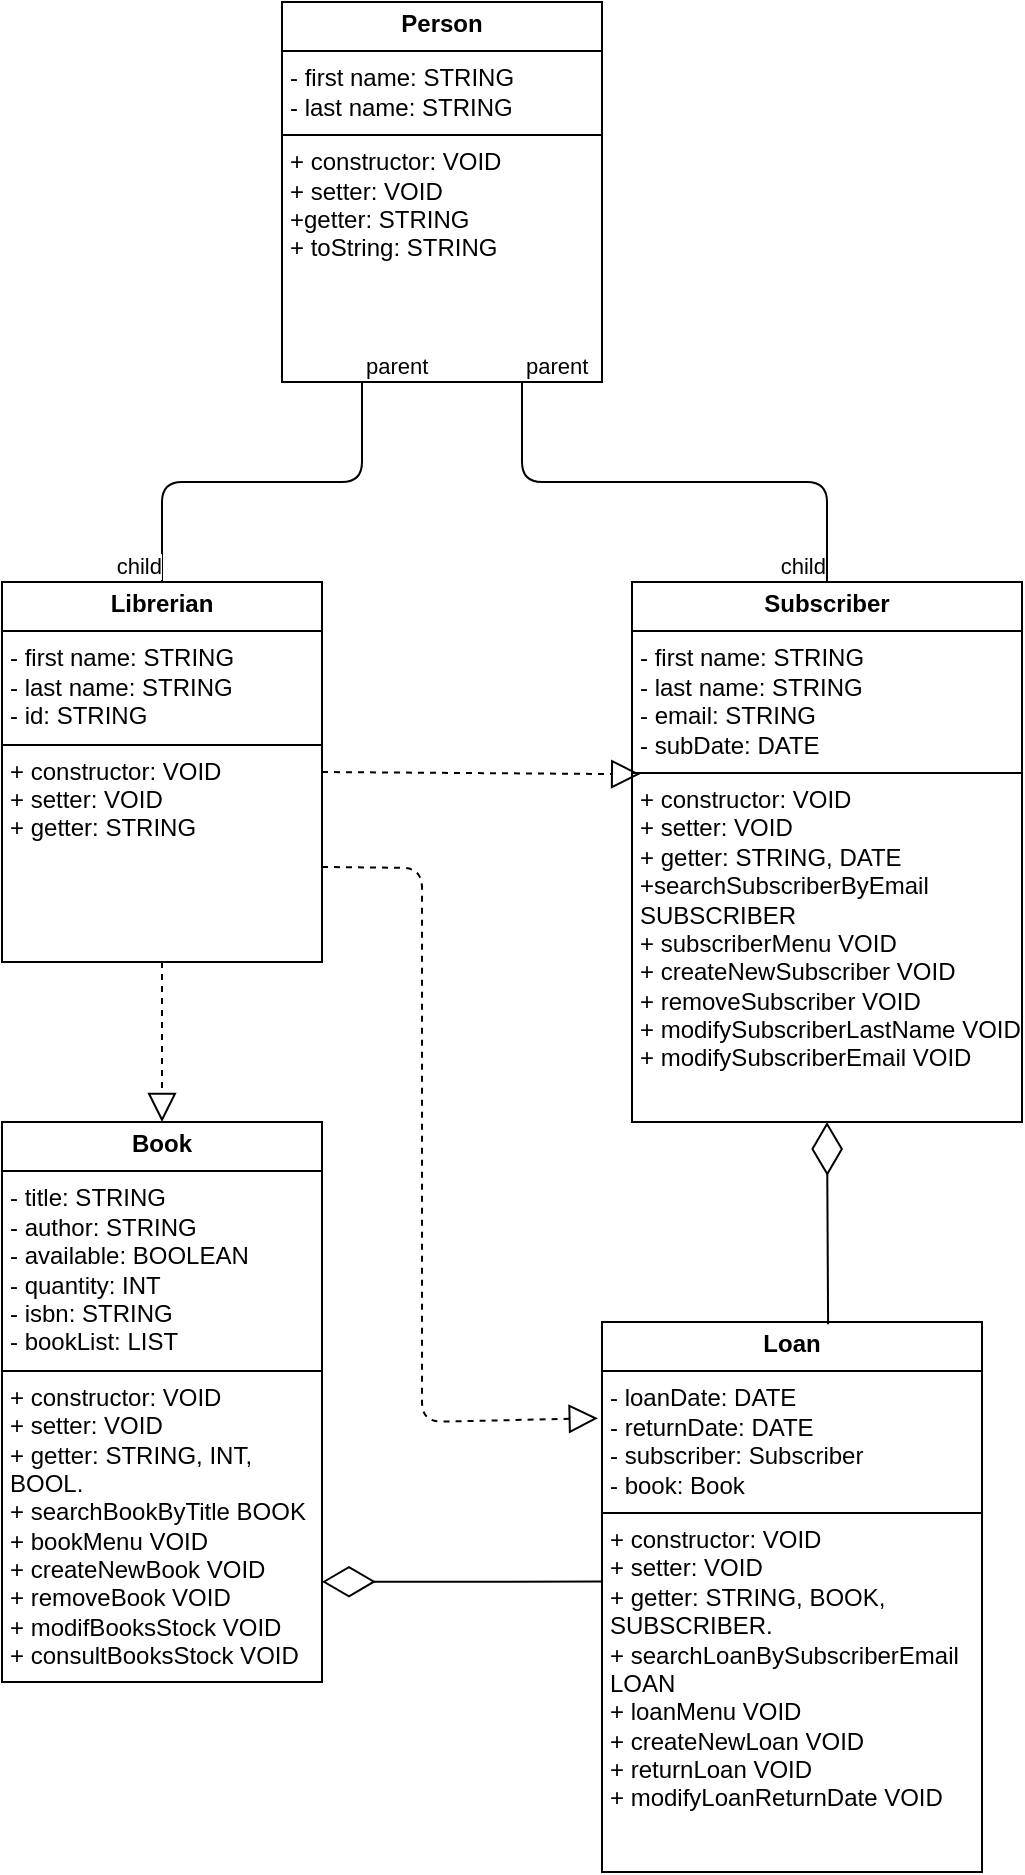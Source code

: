 <mxfile>
    <diagram id="WXMb2POuPWjnXV8VsOdP" name="Page-1">
        <mxGraphModel dx="1326" dy="779" grid="1" gridSize="10" guides="1" tooltips="1" connect="1" arrows="1" fold="1" page="1" pageScale="1" pageWidth="850" pageHeight="1100" math="0" shadow="0">
            <root>
                <mxCell id="0"/>
                <mxCell id="1" parent="0"/>
                <mxCell id="2" value="&lt;p style=&quot;margin:0px;margin-top:4px;text-align:center;&quot;&gt;&lt;b&gt;Person&lt;/b&gt;&lt;/p&gt;&lt;hr size=&quot;1&quot; style=&quot;border-style:solid;&quot;&gt;&lt;p style=&quot;margin:0px;margin-left:4px;&quot;&gt;&lt;span style=&quot;background-color: transparent;&quot;&gt;-&amp;nbsp;&lt;/span&gt;&lt;span style=&quot;color: rgb(0, 0, 0); background-color: transparent;&quot;&gt;first name: STRING&lt;/span&gt;&lt;/p&gt;&lt;p style=&quot;margin:0px;margin-left:4px;&quot;&gt;&lt;span style=&quot;color: rgb(0, 0, 0); background-color: transparent;&quot;&gt;- last name: STRING&lt;/span&gt;&lt;/p&gt;&lt;hr size=&quot;1&quot; style=&quot;border-style:solid;&quot;&gt;&lt;p style=&quot;margin:0px;margin-left:4px;&quot;&gt;+ constructor: VOID&lt;/p&gt;&lt;p style=&quot;margin:0px;margin-left:4px;&quot;&gt;+ setter: VOID&lt;/p&gt;&lt;p style=&quot;margin:0px;margin-left:4px;&quot;&gt;+getter: STRING&lt;/p&gt;&lt;p style=&quot;margin:0px;margin-left:4px;&quot;&gt;+ toString: STRING&lt;/p&gt;" style="verticalAlign=top;align=left;overflow=fill;html=1;whiteSpace=wrap;" parent="1" vertex="1">
                    <mxGeometry x="250" y="70" width="160" height="190" as="geometry"/>
                </mxCell>
                <mxCell id="3" value="&lt;p style=&quot;margin:0px;margin-top:4px;text-align:center;&quot;&gt;&lt;b&gt;Librerian&lt;/b&gt;&lt;/p&gt;&lt;hr size=&quot;1&quot; style=&quot;border-style:solid;&quot;&gt;&lt;p style=&quot;margin:0px;margin-left:4px;&quot;&gt;&lt;span style=&quot;background-color: transparent;&quot;&gt;-&amp;nbsp;&lt;/span&gt;&lt;span style=&quot;color: rgb(0, 0, 0); background-color: transparent;&quot;&gt;first name: STRING&lt;/span&gt;&lt;/p&gt;&lt;p style=&quot;margin:0px;margin-left:4px;&quot;&gt;&lt;span style=&quot;color: rgb(0, 0, 0); background-color: transparent;&quot;&gt;- last name: STRING&lt;/span&gt;&lt;/p&gt;&lt;p style=&quot;margin:0px;margin-left:4px;&quot;&gt;&lt;span style=&quot;color: rgb(0, 0, 0); background-color: transparent;&quot;&gt;- id: STRING&lt;/span&gt;&lt;/p&gt;&lt;hr size=&quot;1&quot; style=&quot;border-style:solid;&quot;&gt;&lt;p style=&quot;margin:0px;margin-left:4px;&quot;&gt;+ constructor: VOID&lt;/p&gt;&lt;p style=&quot;margin:0px;margin-left:4px;&quot;&gt;+ setter: VOID&lt;/p&gt;&lt;p style=&quot;margin:0px;margin-left:4px;&quot;&gt;+ getter: STRING&lt;/p&gt;" style="verticalAlign=top;align=left;overflow=fill;html=1;whiteSpace=wrap;" parent="1" vertex="1">
                    <mxGeometry x="110" y="360" width="160" height="190" as="geometry"/>
                </mxCell>
                <mxCell id="4" value="&lt;p style=&quot;margin:0px;margin-top:4px;text-align:center;&quot;&gt;&lt;b&gt;Subscriber&lt;/b&gt;&lt;/p&gt;&lt;hr size=&quot;1&quot; style=&quot;border-style:solid;&quot;&gt;&lt;p style=&quot;margin:0px;margin-left:4px;&quot;&gt;&lt;span style=&quot;background-color: transparent;&quot;&gt;-&amp;nbsp;&lt;/span&gt;&lt;span style=&quot;color: rgb(0, 0, 0); background-color: transparent;&quot;&gt;first name: STRING&lt;/span&gt;&lt;/p&gt;&lt;p style=&quot;margin:0px;margin-left:4px;&quot;&gt;&lt;span style=&quot;color: rgb(0, 0, 0); background-color: transparent;&quot;&gt;- last name: STRING&lt;/span&gt;&lt;/p&gt;&lt;p style=&quot;margin:0px;margin-left:4px;&quot;&gt;&lt;span style=&quot;color: rgb(0, 0, 0); background-color: transparent;&quot;&gt;- email: STRING&lt;/span&gt;&lt;/p&gt;&lt;p style=&quot;margin:0px;margin-left:4px;&quot;&gt;&lt;span style=&quot;color: rgb(0, 0, 0); background-color: transparent;&quot;&gt;- subDate: DATE&lt;/span&gt;&lt;/p&gt;&lt;hr size=&quot;1&quot; style=&quot;border-style:solid;&quot;&gt;&lt;p style=&quot;margin:0px;margin-left:4px;&quot;&gt;+ constructor: VOID&lt;/p&gt;&lt;p style=&quot;margin:0px;margin-left:4px;&quot;&gt;+ setter: VOID&lt;/p&gt;&lt;p style=&quot;margin:0px;margin-left:4px;&quot;&gt;+ getter: STRING, DATE&lt;/p&gt;&lt;p style=&quot;margin:0px;margin-left:4px;&quot;&gt;+searchSubscriberByEmail SUBSCRIBER&lt;/p&gt;&lt;p style=&quot;margin:0px;margin-left:4px;&quot;&gt;+ subscriberMenu VOID&lt;/p&gt;&lt;p style=&quot;margin:0px;margin-left:4px;&quot;&gt;+ createNewSubscriber VOID&lt;/p&gt;&lt;p style=&quot;margin:0px;margin-left:4px;&quot;&gt;+ removeSubscriber VOID&lt;/p&gt;&lt;p style=&quot;margin:0px;margin-left:4px;&quot;&gt;+ modifySubscriberLastName VOID&lt;/p&gt;&lt;p style=&quot;margin:0px;margin-left:4px;&quot;&gt;+ modifySubscriberEmail VOID&lt;/p&gt;" style="verticalAlign=top;align=left;overflow=fill;html=1;whiteSpace=wrap;" parent="1" vertex="1">
                    <mxGeometry x="425" y="360" width="195" height="270" as="geometry"/>
                </mxCell>
                <mxCell id="8" value="" style="endArrow=none;html=1;edgeStyle=orthogonalEdgeStyle;exitX=0.25;exitY=1;exitDx=0;exitDy=0;entryX=0.5;entryY=0;entryDx=0;entryDy=0;" parent="1" source="2" target="3" edge="1">
                    <mxGeometry relative="1" as="geometry">
                        <mxPoint x="50" y="260" as="sourcePoint"/>
                        <mxPoint x="130" y="280" as="targetPoint"/>
                    </mxGeometry>
                </mxCell>
                <mxCell id="9" value="parent" style="edgeLabel;resizable=0;html=1;align=left;verticalAlign=bottom;" parent="8" connectable="0" vertex="1">
                    <mxGeometry x="-1" relative="1" as="geometry"/>
                </mxCell>
                <mxCell id="10" value="child" style="edgeLabel;resizable=0;html=1;align=right;verticalAlign=bottom;" parent="8" connectable="0" vertex="1">
                    <mxGeometry x="1" relative="1" as="geometry"/>
                </mxCell>
                <mxCell id="14" value="" style="endArrow=none;html=1;edgeStyle=orthogonalEdgeStyle;exitX=0.75;exitY=1;exitDx=0;exitDy=0;entryX=0.5;entryY=0;entryDx=0;entryDy=0;" parent="1" source="2" target="4" edge="1">
                    <mxGeometry relative="1" as="geometry">
                        <mxPoint x="200" y="160" as="sourcePoint"/>
                        <mxPoint x="360" y="160" as="targetPoint"/>
                    </mxGeometry>
                </mxCell>
                <mxCell id="15" value="parent" style="edgeLabel;resizable=0;html=1;align=left;verticalAlign=bottom;" parent="14" connectable="0" vertex="1">
                    <mxGeometry x="-1" relative="1" as="geometry"/>
                </mxCell>
                <mxCell id="16" value="child" style="edgeLabel;resizable=0;html=1;align=right;verticalAlign=bottom;" parent="14" connectable="0" vertex="1">
                    <mxGeometry x="1" relative="1" as="geometry"/>
                </mxCell>
                <mxCell id="17" value="&lt;p style=&quot;margin:0px;margin-top:4px;text-align:center;&quot;&gt;&lt;b&gt;Book&lt;/b&gt;&lt;/p&gt;&lt;hr size=&quot;1&quot; style=&quot;border-style:solid;&quot;&gt;&lt;p style=&quot;margin:0px;margin-left:4px;&quot;&gt;&lt;span style=&quot;background-color: transparent;&quot;&gt;- title&lt;/span&gt;&lt;span style=&quot;color: rgb(0, 0, 0); background-color: transparent;&quot;&gt;: STRING&lt;/span&gt;&lt;/p&gt;&lt;p style=&quot;margin:0px;margin-left:4px;&quot;&gt;&lt;span style=&quot;color: rgb(0, 0, 0); background-color: transparent;&quot;&gt;- author: STRING&lt;/span&gt;&lt;/p&gt;&lt;p style=&quot;margin:0px;margin-left:4px;&quot;&gt;&lt;span style=&quot;color: rgb(0, 0, 0); background-color: transparent;&quot;&gt;- available: BOOLEAN&lt;/span&gt;&lt;/p&gt;&lt;p style=&quot;margin:0px;margin-left:4px;&quot;&gt;&lt;span style=&quot;color: rgb(0, 0, 0); background-color: transparent;&quot;&gt;- quantity: INT&lt;/span&gt;&lt;/p&gt;&lt;p style=&quot;margin:0px;margin-left:4px;&quot;&gt;&lt;span style=&quot;color: rgb(0, 0, 0); background-color: transparent;&quot;&gt;- isbn: STRING&lt;/span&gt;&lt;/p&gt;&lt;p style=&quot;margin:0px;margin-left:4px;&quot;&gt;&lt;span style=&quot;color: rgb(0, 0, 0); background-color: transparent;&quot;&gt;- bookList: LIST&lt;/span&gt;&lt;/p&gt;&lt;hr size=&quot;1&quot; style=&quot;border-style:solid;&quot;&gt;&lt;p style=&quot;margin:0px;margin-left:4px;&quot;&gt;+ constructor: VOID&lt;/p&gt;&lt;p style=&quot;margin:0px;margin-left:4px;&quot;&gt;+ setter: VOID&lt;/p&gt;&lt;p style=&quot;margin:0px;margin-left:4px;&quot;&gt;+ getter: STRING, INT, BOOL.&lt;/p&gt;&lt;p style=&quot;margin:0px;margin-left:4px;&quot;&gt;+ searchBookByTitle BOOK&lt;/p&gt;&lt;p style=&quot;margin:0px;margin-left:4px;&quot;&gt;+ bookMenu VOID&lt;/p&gt;&lt;p style=&quot;margin:0px;margin-left:4px;&quot;&gt;+ createNewBook VOID&lt;/p&gt;&lt;p style=&quot;margin:0px;margin-left:4px;&quot;&gt;+ removeBook VOID&lt;/p&gt;&lt;p style=&quot;margin:0px;margin-left:4px;&quot;&gt;+ modifBooksStock VOID&lt;/p&gt;&lt;p style=&quot;margin:0px;margin-left:4px;&quot;&gt;+ consultBooksStock VOID&lt;/p&gt;&lt;p style=&quot;margin:0px;margin-left:4px;&quot;&gt;&lt;br&gt;&lt;/p&gt;" style="verticalAlign=top;align=left;overflow=fill;html=1;whiteSpace=wrap;" parent="1" vertex="1">
                    <mxGeometry x="110" y="630" width="160" height="280" as="geometry"/>
                </mxCell>
                <mxCell id="18" value="&lt;p style=&quot;margin:0px;margin-top:4px;text-align:center;&quot;&gt;&lt;b&gt;Loan&lt;/b&gt;&lt;/p&gt;&lt;hr size=&quot;1&quot; style=&quot;border-style:solid;&quot;&gt;&lt;p style=&quot;margin:0px;margin-left:4px;&quot;&gt;- loanDate: DATE&lt;/p&gt;&lt;p style=&quot;margin:0px;margin-left:4px;&quot;&gt;- returnDate: DATE&lt;/p&gt;&lt;p style=&quot;margin:0px;margin-left:4px;&quot;&gt;- subscriber: Subscriber&lt;/p&gt;&lt;p style=&quot;margin:0px;margin-left:4px;&quot;&gt;- book: Book&lt;/p&gt;&lt;hr size=&quot;1&quot; style=&quot;border-style:solid;&quot;&gt;&lt;p style=&quot;margin:0px;margin-left:4px;&quot;&gt;+ constructor: VOID&lt;/p&gt;&lt;p style=&quot;margin:0px;margin-left:4px;&quot;&gt;+ setter: VOID&lt;/p&gt;&lt;p style=&quot;margin:0px;margin-left:4px;&quot;&gt;+ getter: STRING, BOOK, SUBSCRIBER.&lt;/p&gt;&lt;p style=&quot;margin:0px;margin-left:4px;&quot;&gt;+ searchLoanBySubscriberEmail LOAN&lt;/p&gt;&lt;p style=&quot;margin:0px;margin-left:4px;&quot;&gt;+ loanMenu VOID&lt;/p&gt;&lt;p style=&quot;margin:0px;margin-left:4px;&quot;&gt;+ createNewLoan VOID&lt;/p&gt;&lt;p style=&quot;margin:0px;margin-left:4px;&quot;&gt;+ returnLoan VOID&lt;/p&gt;&lt;p style=&quot;margin:0px;margin-left:4px;&quot;&gt;+ modifyLoanReturnDate VOID&lt;/p&gt;&lt;p style=&quot;margin:0px;margin-left:4px;&quot;&gt;&lt;br&gt;&lt;/p&gt;" style="verticalAlign=top;align=left;overflow=fill;html=1;whiteSpace=wrap;" parent="1" vertex="1">
                    <mxGeometry x="410" y="730" width="190" height="275" as="geometry"/>
                </mxCell>
                <mxCell id="21" value="" style="endArrow=diamondThin;endFill=0;endSize=24;html=1;entryX=1;entryY=0.821;entryDx=0;entryDy=0;entryPerimeter=0;exitX=0;exitY=0.472;exitDx=0;exitDy=0;exitPerimeter=0;" parent="1" source="18" target="17" edge="1">
                    <mxGeometry width="160" relative="1" as="geometry">
                        <mxPoint x="270" y="719.66" as="sourcePoint"/>
                        <mxPoint x="430" y="719.66" as="targetPoint"/>
                        <Array as="points"/>
                    </mxGeometry>
                </mxCell>
                <mxCell id="22" value="" style="endArrow=diamondThin;endFill=0;endSize=24;html=1;entryX=0.5;entryY=1;entryDx=0;entryDy=0;exitX=0.595;exitY=0.004;exitDx=0;exitDy=0;exitPerimeter=0;" parent="1" source="18" target="4" edge="1">
                    <mxGeometry width="160" relative="1" as="geometry">
                        <mxPoint x="360" y="580" as="sourcePoint"/>
                        <mxPoint x="520" y="580" as="targetPoint"/>
                    </mxGeometry>
                </mxCell>
                <mxCell id="23" value="" style="endArrow=block;dashed=1;endFill=0;endSize=12;html=1;exitX=1;exitY=0.5;exitDx=0;exitDy=0;entryX=0.021;entryY=0.356;entryDx=0;entryDy=0;entryPerimeter=0;" parent="1" source="3" target="4" edge="1">
                    <mxGeometry width="160" relative="1" as="geometry">
                        <mxPoint x="270" y="454.66" as="sourcePoint"/>
                        <mxPoint x="420" y="455" as="targetPoint"/>
                    </mxGeometry>
                </mxCell>
                <mxCell id="24" value="" style="endArrow=block;dashed=1;endFill=0;endSize=12;html=1;exitX=0.5;exitY=1;exitDx=0;exitDy=0;entryX=0.5;entryY=0;entryDx=0;entryDy=0;" parent="1" source="3" target="17" edge="1">
                    <mxGeometry width="160" relative="1" as="geometry">
                        <mxPoint x="110" y="580" as="sourcePoint"/>
                        <mxPoint x="270" y="580" as="targetPoint"/>
                    </mxGeometry>
                </mxCell>
                <mxCell id="25" value="" style="endArrow=block;dashed=1;endFill=0;endSize=12;html=1;exitX=1;exitY=0.75;exitDx=0;exitDy=0;entryX=-0.011;entryY=0.175;entryDx=0;entryDy=0;entryPerimeter=0;" parent="1" source="3" target="18" edge="1">
                    <mxGeometry width="160" relative="1" as="geometry">
                        <mxPoint x="320" y="550" as="sourcePoint"/>
                        <mxPoint x="480" y="550" as="targetPoint"/>
                        <Array as="points">
                            <mxPoint x="320" y="503"/>
                            <mxPoint x="320" y="780"/>
                        </Array>
                    </mxGeometry>
                </mxCell>
            </root>
        </mxGraphModel>
    </diagram>
</mxfile>